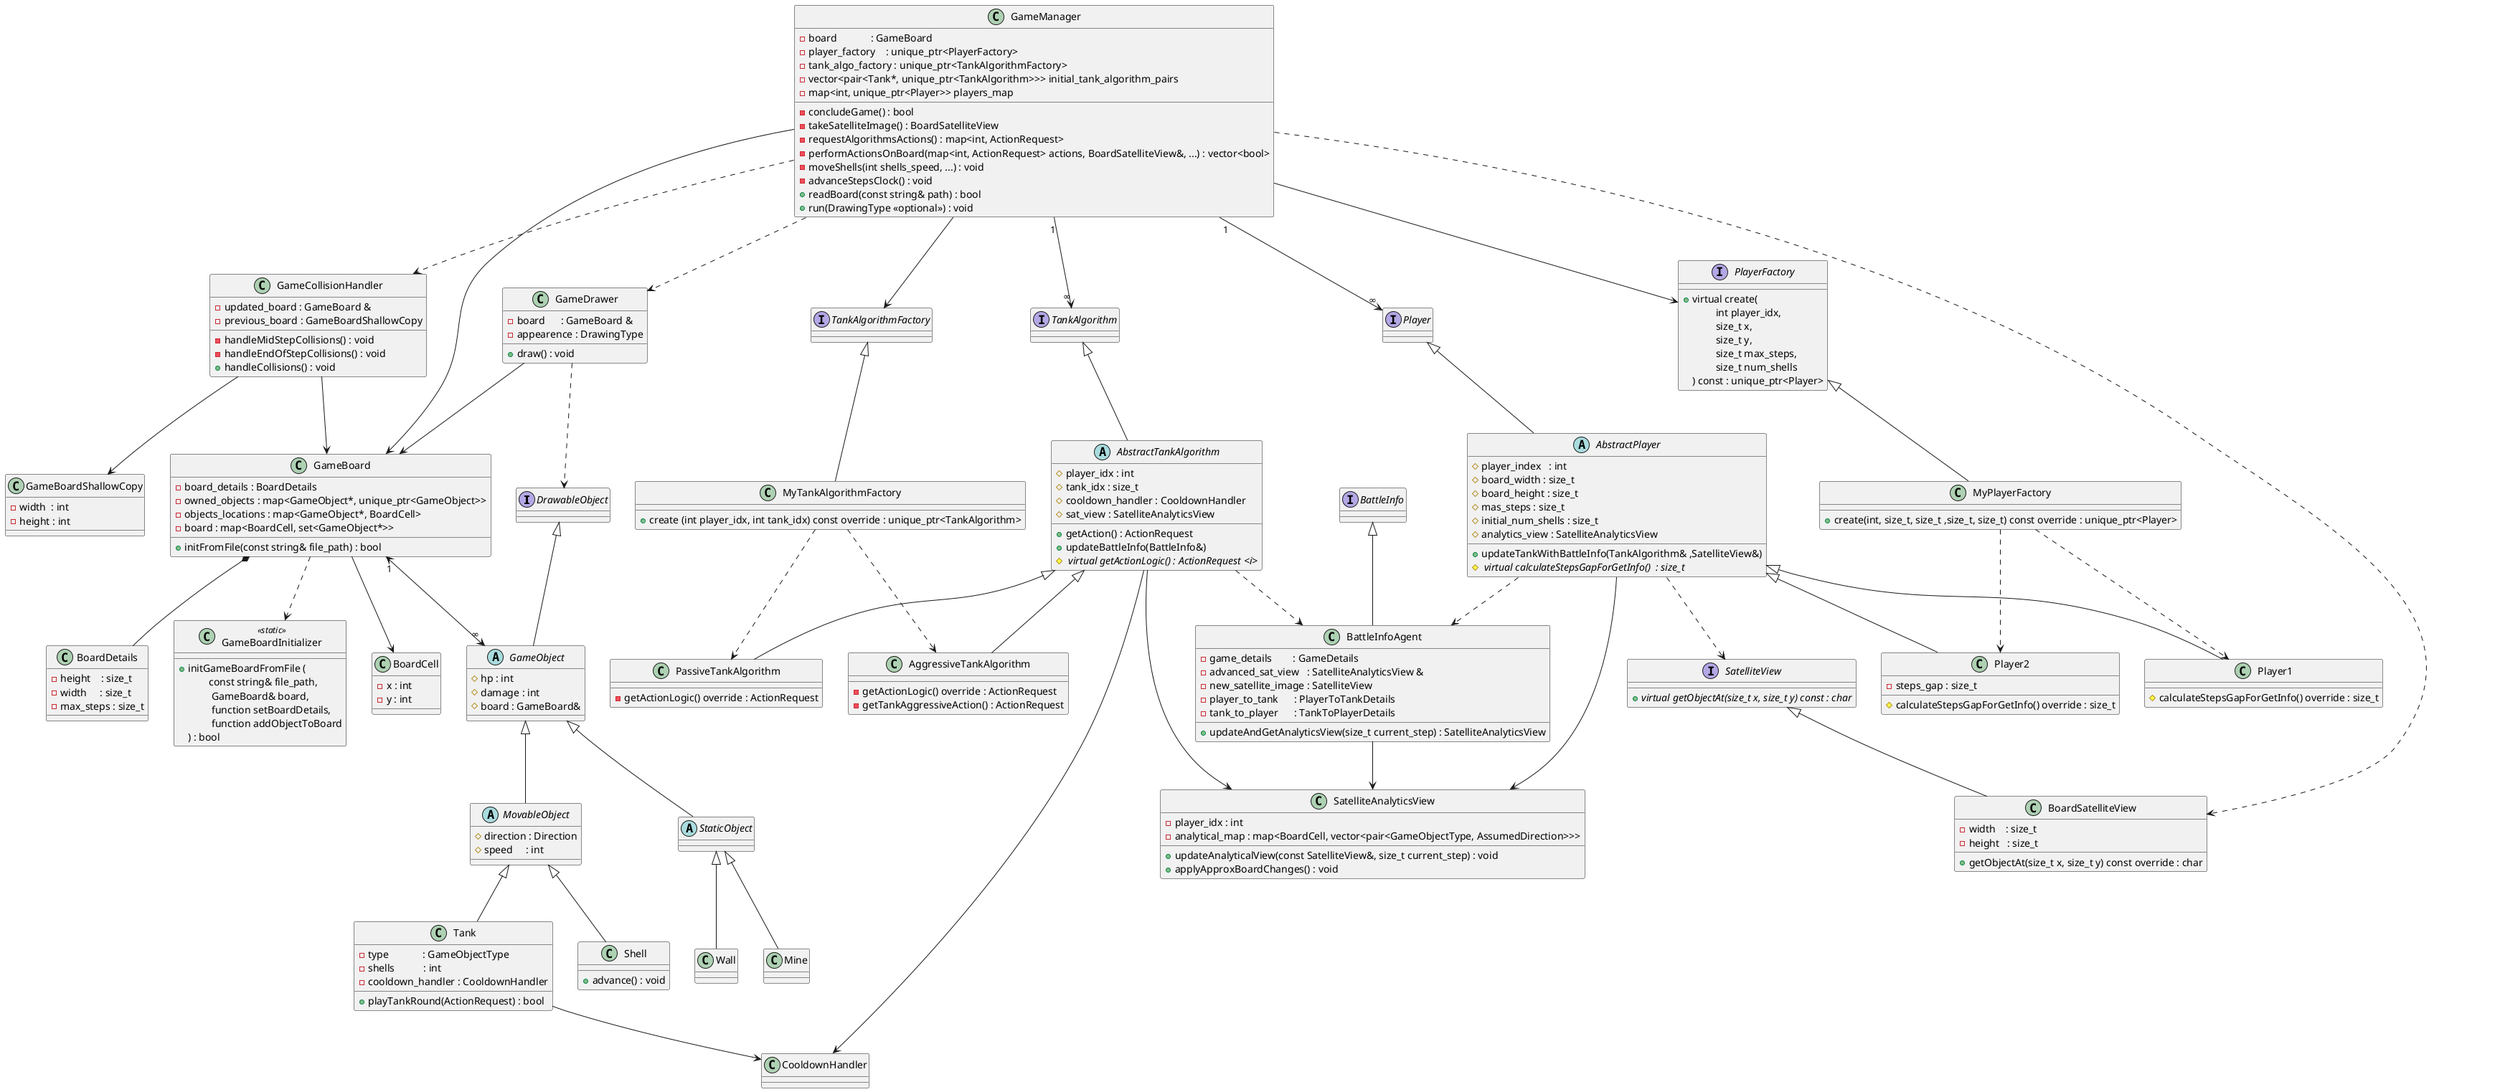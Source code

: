 @startuml classDesign
'' ========= INTERFACES =========
interface DrawableObject
interface SatelliteView {
    + <i>virtual getObjectAt(size_t x, size_t y) const <i>: char
}
interface Player{
  }
interface TankAlgorithm
interface BattleInfo
interface PlayerFactory{
      + virtual create(
    \t int player_idx,\n\t size_t x,\n\t size_t y,\n\t size_t max_steps,\n\t size_t num_shells\n) const : unique_ptr<Player>

}
interface TankAlgorithmFactory

'' ========= CORE VALUE OBJECTS & UTIL =========
class BoardCell {
    - x : int
    - y : int
}

class CooldownHandler{

}

'' ========= GAME OBJECT HIERARCHY =========
abstract class GameObject {
    # hp : int
    # damage : int
    # board : GameBoard&
}

abstract class StaticObject
abstract class MovableObject {
    # direction : Direction
    # speed     : int
}

class Tank {
    - type             : GameObjectType
    - shells           : int
    - cooldown_handler : CooldownHandler

    + playTankRound(ActionRequest) : bool
}
Tank --> CooldownHandler

class Shell {
    + advance() : void
}
class Wall
class Mine

DrawableObject <|-- GameObject
GameObject     <|-- StaticObject
GameObject     <|-- MovableObject
StaticObject   <|-- Wall
StaticObject   <|-- Mine
MovableObject  <|-- Tank
MovableObject  <|-- Shell

'' ========= BOARD & VIEWS =========
class BoardDetails {
    - height    : size_t
    - width     : size_t
    - max_steps : size_t
}

class GameBoard {
    - board_details : BoardDetails
    - owned_objects : map<GameObject*, unique_ptr<GameObject>>
    - objects_locations : map<GameObject*, BoardCell>
    - board : map<BoardCell, set<GameObject*>>

    + initFromFile(const string& file_path) : bool
}

class GameBoardInitializer <<static>> {
    + initGameBoardFromFile (
    \tconst string& file_path,\n\t GameBoard& board,\n\t function setBoardDetails,\n\t function addObjectToBoard\n) : bool
}

class GameBoardShallowCopy {
    - width  : int
    - height : int
}

class BoardSatelliteView {
    '- sat_view : Map<Object, Object>
    - width    : size_t
    - height   : size_t
    + getObjectAt(size_t x, size_t y) const override : char

}

SatelliteView   <|-- BoardSatelliteView
GameBoard *-- BoardDetails
GameBoard "1" <--> "∞" GameObject
GameBoard --> BoardCell
GameBoard ..> GameBoardInitializer


'' ========= PLAYER LAYER =========ß
abstract class AbstractPlayer {
    # player_index   : int
    # board_width : size_t
    # board_height : size_t
    # mas_steps : size_t
    # initial_num_shells : size_t
    # analytics_view : SatelliteAnalyticsView
    + updateTankWithBattleInfo(TankAlgorithm& ,SatelliteView&)
    # <i> virtual calculateStepsGapForGetInfo() <i> : size_t

}

class Player1{
    # calculateStepsGapForGetInfo() override : size_t 

}
class Player2 {
    - steps_gap : size_t
    # calculateStepsGapForGetInfo() override : size_t 
}

Player         <|-- AbstractPlayer
AbstractPlayer <|-- Player1
AbstractPlayer <|-- Player2
AbstractPlayer --> SatelliteAnalyticsView
AbstractPlayer ..> BattleInfoAgent
AbstractPlayer ..> SatelliteView

class MyPlayerFactory{
    + create(int, size_t, size_t ,size_t, size_t) const override : unique_ptr<Player>
}
PlayerFactory <|-- MyPlayerFactory
MyPlayerFactory ..> Player1
MyPlayerFactory ..> Player2

'' ========= BATTLE-INFO AGENT =========

class BattleInfoAgent {
    - game_details        : GameDetails
    - advanced_sat_view   : SatelliteAnalyticsView &
    - new_satellite_image : SatelliteView
    - player_to_tank      : PlayerToTankDetails
    - tank_to_player      : TankToPlayerDetails
    + updateAndGetAnalyticsView(size_t current_step) : SatelliteAnalyticsView
}

BattleInfo <|-- BattleInfoAgent
BattleInfoAgent --> SatelliteAnalyticsView


class SatelliteAnalyticsView {
    - player_idx : int
    - analytical_map : map<BoardCell, vector<pair<GameObjectType, AssumedDirection>>>
    + updateAnalyticalView(const SatelliteView&, size_t current_step) : void
    + applyApproxBoardChanges() : void
}


'' ========= TANK-ALGORITHMS =========
abstract class AbstractTankAlgorithm {
    # player_idx : int
    # tank_idx : size_t
    # cooldown_handler : CooldownHandler
    # sat_view : SatelliteAnalyticsView
    + getAction() : ActionRequest
    + updateBattleInfo(BattleInfo&)
    # <i> virtual getActionLogic() : ActionRequest <i>
}

class AggressiveTankAlgorithm{
    - getActionLogic() override : ActionRequest
    - getTankAggressiveAction() : ActionRequest

}
class PassiveTankAlgorithm{
    - getActionLogic() override : ActionRequest

}

TankAlgorithm         <|-- AbstractTankAlgorithm
AbstractTankAlgorithm <|-- AggressiveTankAlgorithm
AbstractTankAlgorithm <|-- PassiveTankAlgorithm
AbstractTankAlgorithm ..> BattleInfoAgent
AbstractTankAlgorithm --> SatelliteAnalyticsView
AbstractTankAlgorithm --> CooldownHandler 


class MyTankAlgorithmFactory{
    + create (int player_idx, int tank_idx) const override : unique_ptr<TankAlgorithm>
}
TankAlgorithmFactory <|-- MyTankAlgorithmFactory
MyTankAlgorithmFactory ..> AggressiveTankAlgorithm
MyTankAlgorithmFactory ..> PassiveTankAlgorithm

'' ========= COLLISION & MANAGER =========
class GameCollisionHandler {
    - updated_board : GameBoard &
    - previous_board : GameBoardShallowCopy

    - handleMidStepCollisions() : void
    - handleEndOfStepCollisions() : void
    + handleCollisions() : void
}
GameCollisionHandler --> GameBoardShallowCopy
GameCollisionHandler --> GameBoard


class GameDrawer {
    - board      : GameBoard &
    - appearence : DrawingType
    + draw() : void
}
GameDrawer ..> DrawableObject
GameDrawer --> GameBoard



class GameManager {
    - board             : GameBoard
    - player_factory    : unique_ptr<PlayerFactory>
    - tank_algo_factory : unique_ptr<TankAlgorithmFactory>
    - vector<pair<Tank*, unique_ptr<TankAlgorithm>>> initial_tank_algorithm_pairs
    - map<int, unique_ptr<Player>> players_map

    - concludeGame() : bool
    - takeSatelliteImage() : BoardSatelliteView
    - requestAlgorithmsActions() : map<int, ActionRequest>
    - performActionsOnBoard(map<int, ActionRequest> actions, BoardSatelliteView&, ...) : vector<bool>
    - moveShells(int shells_speed, ...) : void
    - advanceStepsClock() : void
    + readBoard(const string& path) : bool
    + run(DrawingType <<optional>>) : void

}

GameManager --> GameBoard
GameManager ..> GameCollisionHandler
GameManager ..> GameDrawer

GameManager ..> BoardSatelliteView
GameManager --> PlayerFactory
GameManager --> TankAlgorithmFactory
GameManager "1" --> "∞" Player
GameManager "1" --> "∞" TankAlgorithm


@enduml
